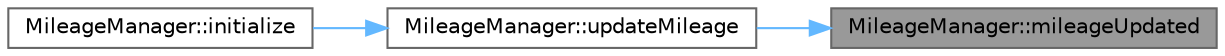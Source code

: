 digraph "MileageManager::mileageUpdated"
{
 // LATEX_PDF_SIZE
  bgcolor="transparent";
  edge [fontname=Helvetica,fontsize=10,labelfontname=Helvetica,labelfontsize=10];
  node [fontname=Helvetica,fontsize=10,shape=box,height=0.2,width=0.4];
  rankdir="RL";
  Node1 [id="Node000001",label="MileageManager::mileageUpdated",height=0.2,width=0.4,color="gray40", fillcolor="grey60", style="filled", fontcolor="black",tooltip=" "];
  Node1 -> Node2 [id="edge1_Node000001_Node000002",dir="back",color="steelblue1",style="solid",tooltip=" "];
  Node2 [id="Node000002",label="MileageManager::updateMileage",height=0.2,width=0.4,color="grey40", fillcolor="white", style="filled",URL="$classMileageManager.html#a912c517158c90834792c3d00c0af101c",tooltip=" "];
  Node2 -> Node3 [id="edge2_Node000002_Node000003",dir="back",color="steelblue1",style="solid",tooltip=" "];
  Node3 [id="Node000003",label="MileageManager::initialize",height=0.2,width=0.4,color="grey40", fillcolor="white", style="filled",URL="$classMileageManager.html#ad615b78584e6c337ae3417089e035d48",tooltip=" "];
}
